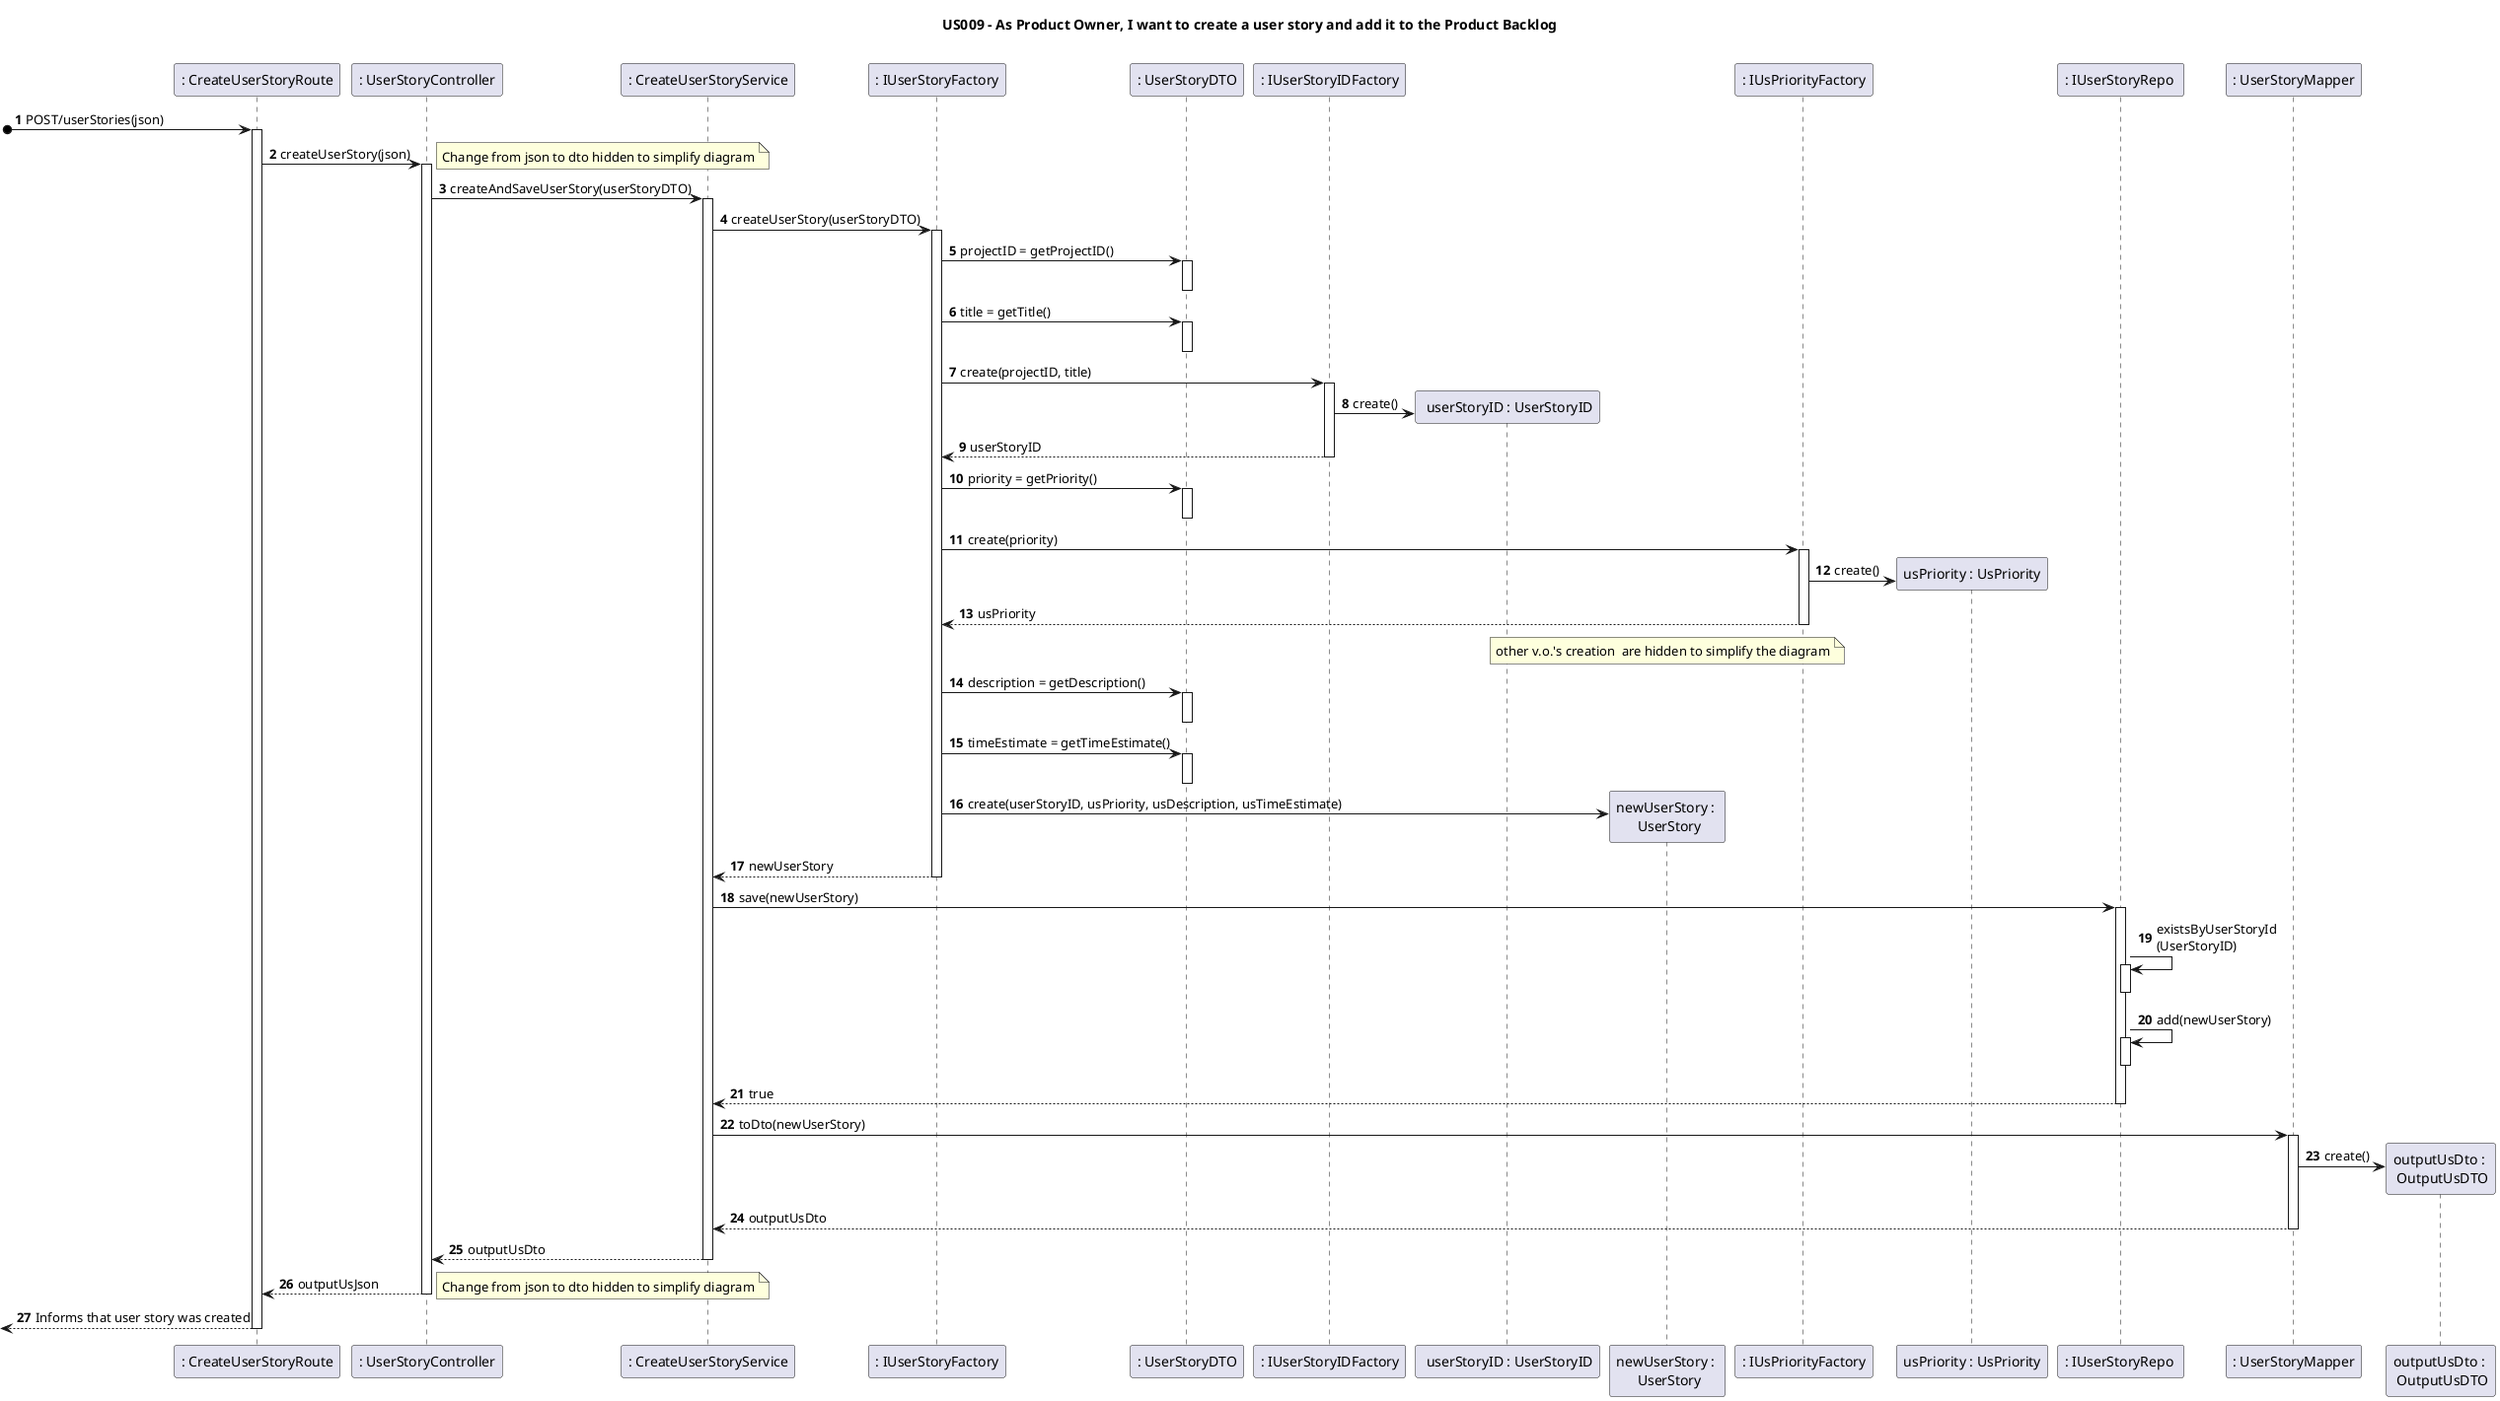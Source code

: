 @startuml
'https://plantuml.com/sequence-diagram

title US009 - As Product Owner, I want to create a user story and add it to the Product Backlog

autoactivate on
autonumber


participant ": CreateUserStoryRoute" as System
participant ": UserStoryController" as Ctrl
participant ": CreateUserStoryService" as appService
participant ": IUserStoryFactory" as factory
participant ": UserStoryDTO" as usDto
participant ": IUserStoryIDFactory" as IusID
participant " userStoryID : UserStoryID" as usID
participant "newUserStory : \n UserStory" as us
participant ": IUsPriorityFactory" as IusPrio
participant "usPriority : UsPriority" as usPrio
participant ": IUserStoryRepo " as usStore
participant ": UserStoryMapper" as usMapper
participant "outputUsDto : \n OutputUsDTO" as outDto



[o-> System: POST/userStories(json)
System -> Ctrl: createUserStory(json)
note right
Change from json to dto hidden to simplify diagram
end note
Ctrl -> appService: createAndSaveUserStory(userStoryDTO)
appService -> factory:  createUserStory(userStoryDTO)
factory -> usDto: projectID = getProjectID()
deactivate
factory -> usDto: title = getTitle()
deactivate
factory -> IusID: create(projectID, title)
 IusID-> usID **: create()
 IusID--> factory : userStoryID

factory-> usDto: priority = getPriority()
deactivate
factory -> IusPrio: create(priority)
 IusPrio-> usPrio **: create()
 IusPrio--> factory : usPriority
 note over us: other v.o.'s creation  are hidden to simplify the diagram
factory-> usDto: description = getDescription()
 deactivate
 factory-> usDto: timeEstimate = getTimeEstimate()
  deactivate


factory -> us **: create(userStoryID, usPriority, usDescription, usTimeEstimate)
factory --> appService: newUserStory

appService-> usStore: save(newUserStory)
usStore-> usStore: existsByUserStoryId\n(UserStoryID)
deactivate
usStore-> usStore: add(newUserStory)
deactivate
usStore --> appService : true
appService-> usMapper : toDto(newUserStory)
usMapper-> outDto **:create()
usMapper --> appService: outputUsDto
appService --> Ctrl: outputUsDto
Ctrl --> System: outputUsJson
note right
Change from json to dto hidden to simplify diagram
end note
[<--System : Informs that user story was created

@enduml


